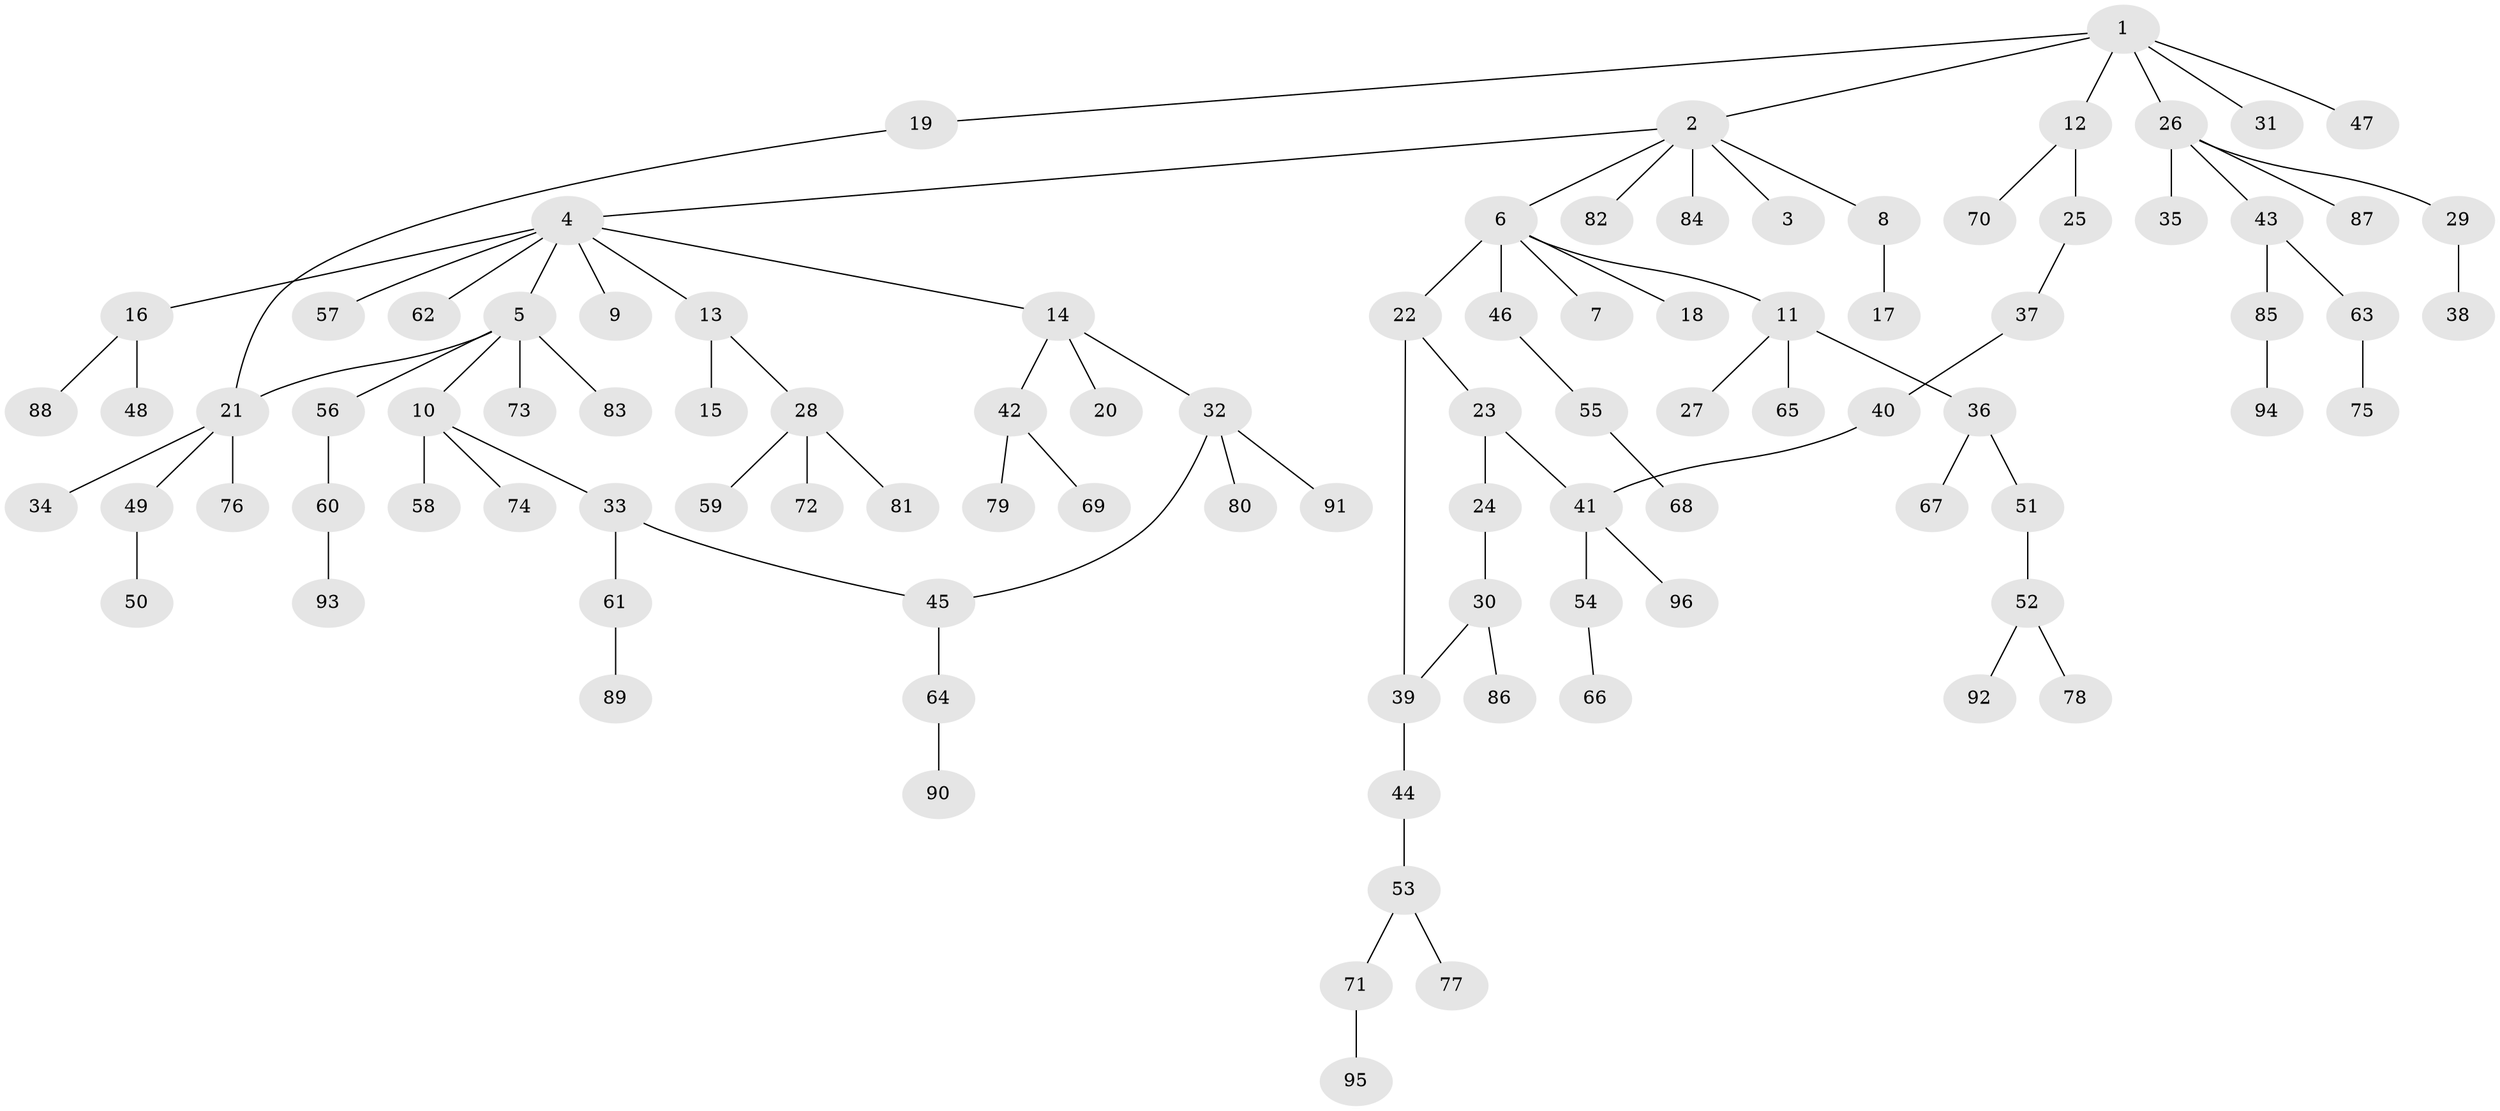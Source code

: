 // coarse degree distribution, {2: 0.3793103448275862, 5: 0.034482758620689655, 3: 0.10344827586206896, 4: 0.13793103448275862, 1: 0.3448275862068966}
// Generated by graph-tools (version 1.1) at 2025/36/03/04/25 23:36:03]
// undirected, 96 vertices, 99 edges
graph export_dot {
  node [color=gray90,style=filled];
  1;
  2;
  3;
  4;
  5;
  6;
  7;
  8;
  9;
  10;
  11;
  12;
  13;
  14;
  15;
  16;
  17;
  18;
  19;
  20;
  21;
  22;
  23;
  24;
  25;
  26;
  27;
  28;
  29;
  30;
  31;
  32;
  33;
  34;
  35;
  36;
  37;
  38;
  39;
  40;
  41;
  42;
  43;
  44;
  45;
  46;
  47;
  48;
  49;
  50;
  51;
  52;
  53;
  54;
  55;
  56;
  57;
  58;
  59;
  60;
  61;
  62;
  63;
  64;
  65;
  66;
  67;
  68;
  69;
  70;
  71;
  72;
  73;
  74;
  75;
  76;
  77;
  78;
  79;
  80;
  81;
  82;
  83;
  84;
  85;
  86;
  87;
  88;
  89;
  90;
  91;
  92;
  93;
  94;
  95;
  96;
  1 -- 2;
  1 -- 12;
  1 -- 19;
  1 -- 26;
  1 -- 31;
  1 -- 47;
  2 -- 3;
  2 -- 4;
  2 -- 6;
  2 -- 8;
  2 -- 82;
  2 -- 84;
  4 -- 5;
  4 -- 9;
  4 -- 13;
  4 -- 14;
  4 -- 16;
  4 -- 57;
  4 -- 62;
  5 -- 10;
  5 -- 21;
  5 -- 56;
  5 -- 73;
  5 -- 83;
  6 -- 7;
  6 -- 11;
  6 -- 18;
  6 -- 22;
  6 -- 46;
  8 -- 17;
  10 -- 33;
  10 -- 58;
  10 -- 74;
  11 -- 27;
  11 -- 36;
  11 -- 65;
  12 -- 25;
  12 -- 70;
  13 -- 15;
  13 -- 28;
  14 -- 20;
  14 -- 32;
  14 -- 42;
  16 -- 48;
  16 -- 88;
  19 -- 21;
  21 -- 34;
  21 -- 49;
  21 -- 76;
  22 -- 23;
  22 -- 39;
  23 -- 24;
  23 -- 41;
  24 -- 30;
  25 -- 37;
  26 -- 29;
  26 -- 35;
  26 -- 43;
  26 -- 87;
  28 -- 59;
  28 -- 72;
  28 -- 81;
  29 -- 38;
  30 -- 86;
  30 -- 39;
  32 -- 45;
  32 -- 80;
  32 -- 91;
  33 -- 61;
  33 -- 45;
  36 -- 51;
  36 -- 67;
  37 -- 40;
  39 -- 44;
  40 -- 41;
  41 -- 54;
  41 -- 96;
  42 -- 69;
  42 -- 79;
  43 -- 63;
  43 -- 85;
  44 -- 53;
  45 -- 64;
  46 -- 55;
  49 -- 50;
  51 -- 52;
  52 -- 78;
  52 -- 92;
  53 -- 71;
  53 -- 77;
  54 -- 66;
  55 -- 68;
  56 -- 60;
  60 -- 93;
  61 -- 89;
  63 -- 75;
  64 -- 90;
  71 -- 95;
  85 -- 94;
}
